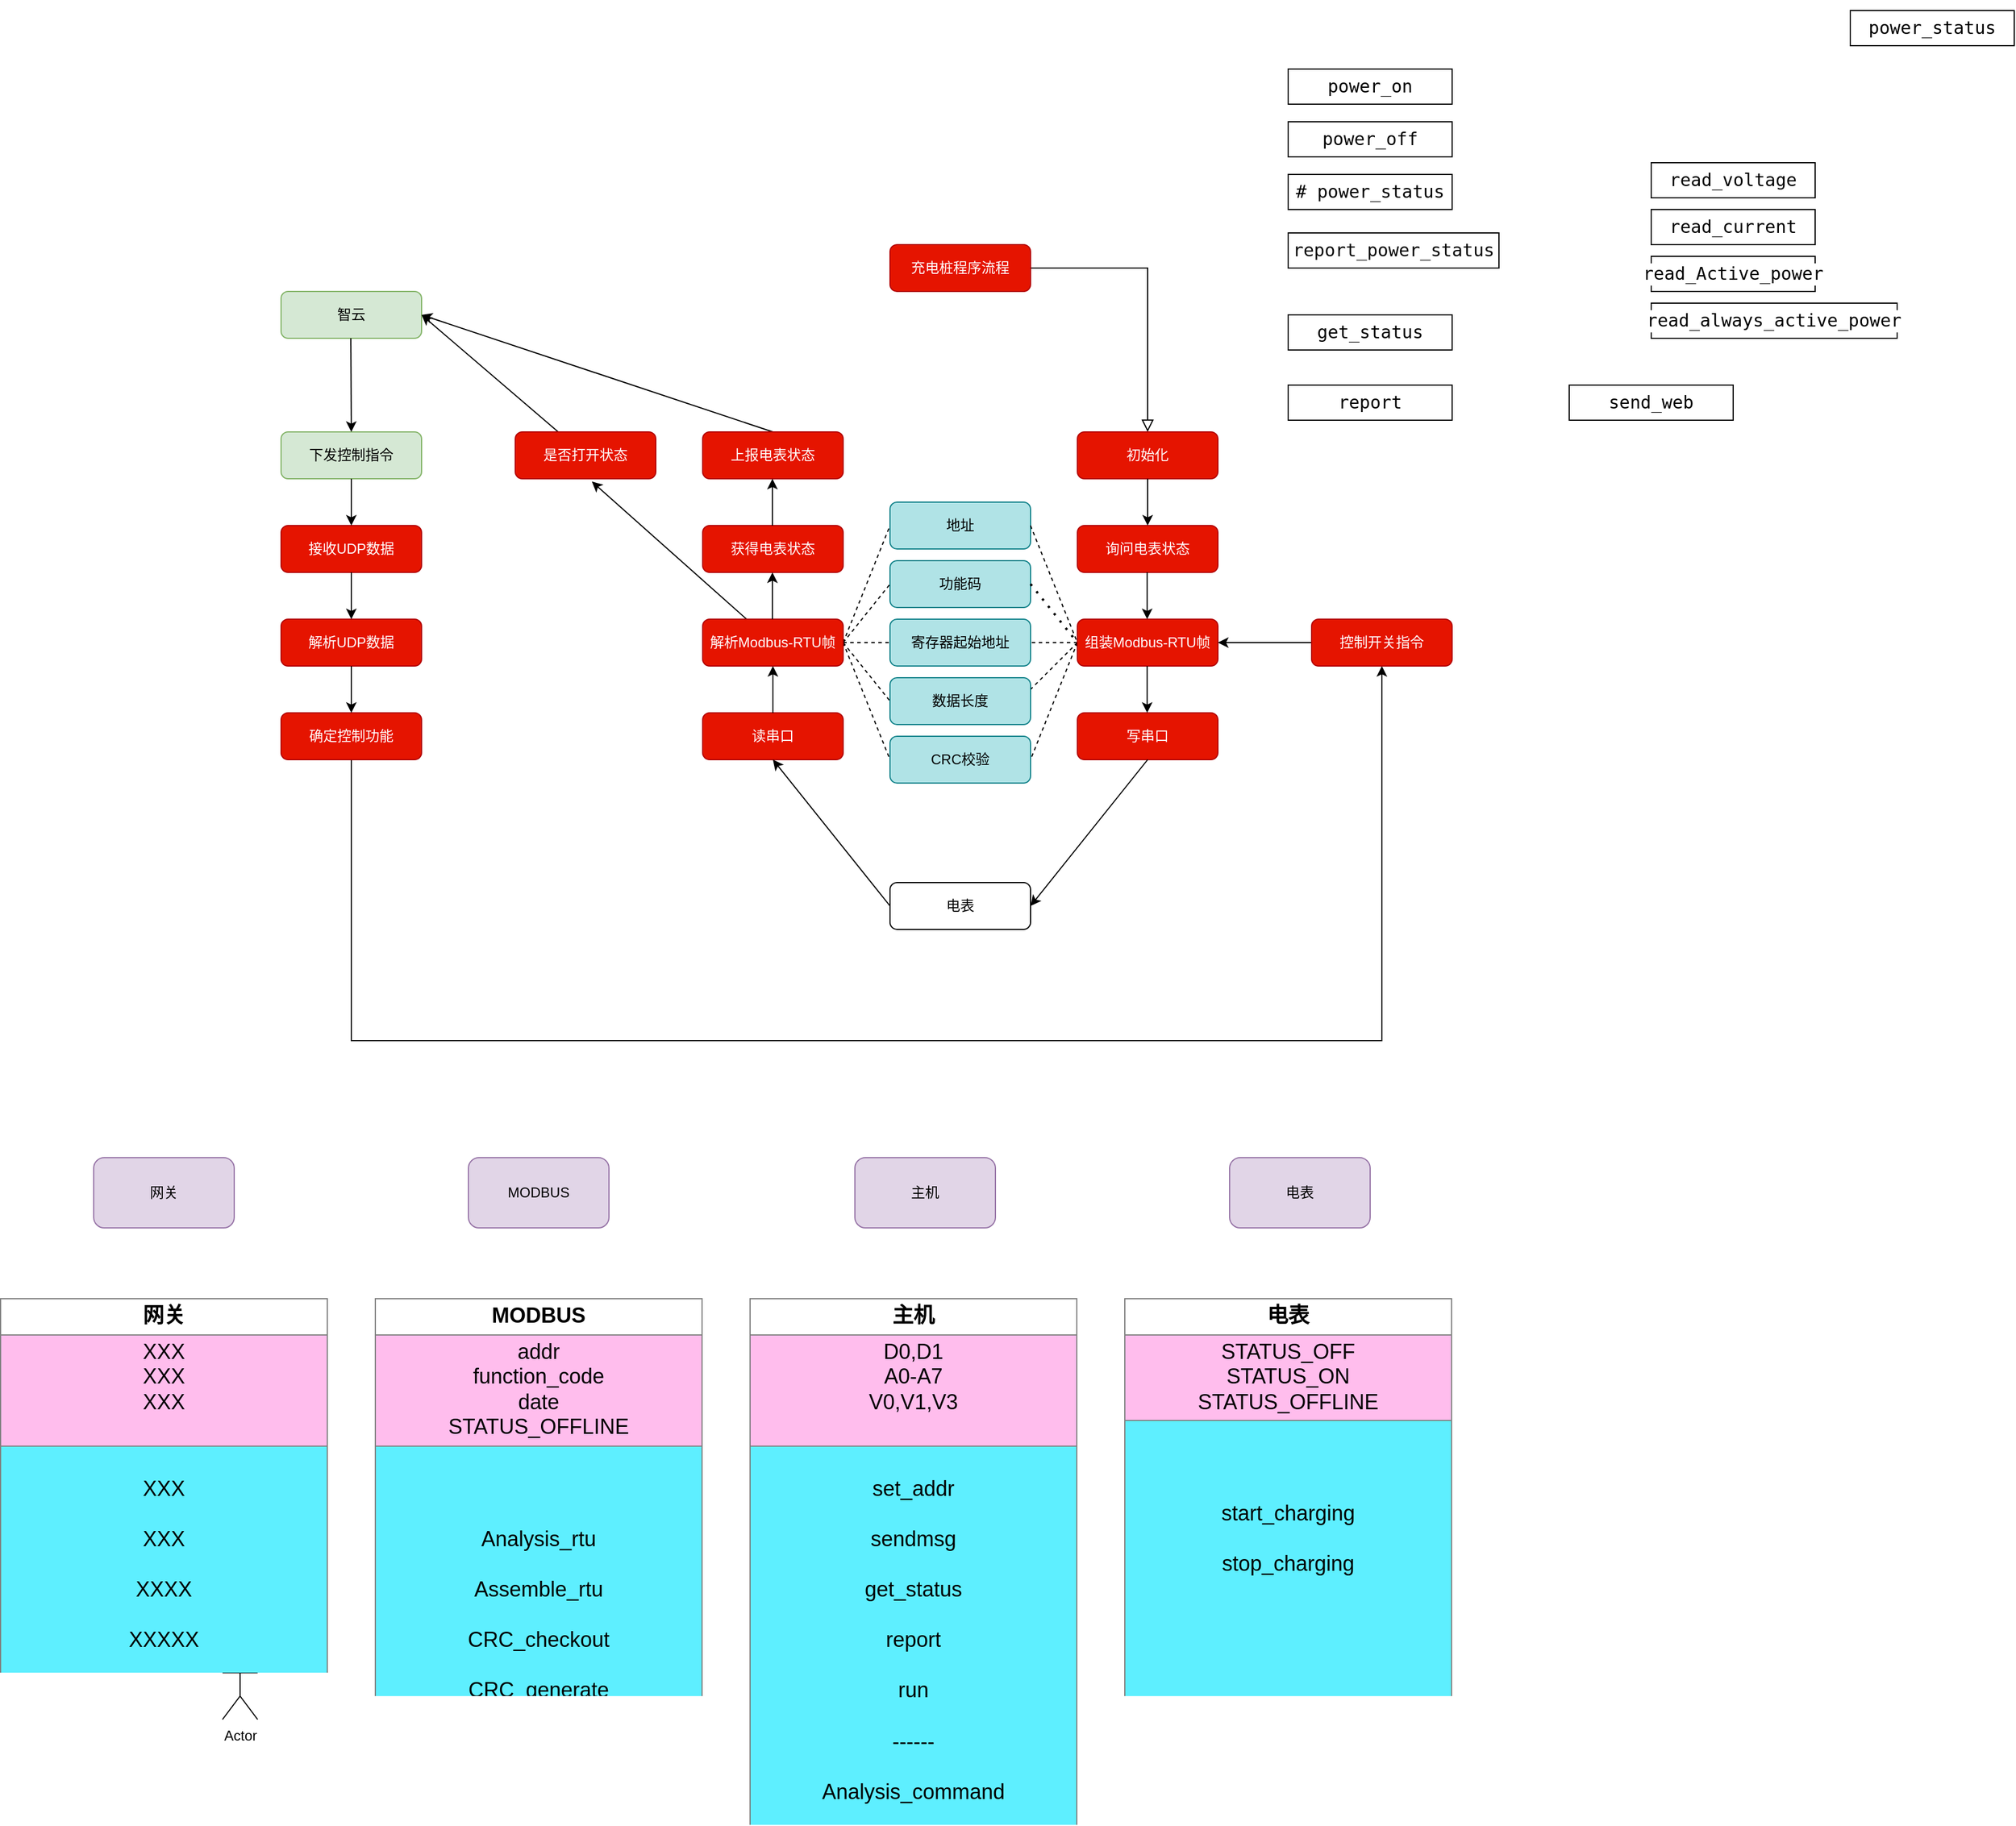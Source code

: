 <mxfile version="17.4.2" type="device"><diagram id="C5RBs43oDa-KdzZeNtuy" name="Page-1"><mxGraphModel dx="1741" dy="2034" grid="1" gridSize="10" guides="1" tooltips="1" connect="1" arrows="1" fold="1" page="1" pageScale="1" pageWidth="827" pageHeight="1169" math="0" shadow="0"><root><mxCell id="WIyWlLk6GJQsqaUBKTNV-0"/><mxCell id="WIyWlLk6GJQsqaUBKTNV-1" parent="WIyWlLk6GJQsqaUBKTNV-0"/><mxCell id="WIyWlLk6GJQsqaUBKTNV-2" value="" style="rounded=0;html=1;jettySize=auto;orthogonalLoop=1;fontSize=11;endArrow=block;endFill=0;endSize=8;strokeWidth=1;shadow=0;labelBackgroundColor=none;edgeStyle=orthogonalEdgeStyle;entryX=0.5;entryY=0;entryDx=0;entryDy=0;" parent="WIyWlLk6GJQsqaUBKTNV-1" source="WIyWlLk6GJQsqaUBKTNV-3" target="zyQpqf9dCjW_GAxs9oRy-0" edge="1"><mxGeometry relative="1" as="geometry"><mxPoint x="500" y="190" as="targetPoint"/></mxGeometry></mxCell><mxCell id="WIyWlLk6GJQsqaUBKTNV-3" value="充电桩程序流程" style="rounded=1;whiteSpace=wrap;html=1;fontSize=12;glass=0;strokeWidth=1;shadow=0;fillColor=#e51400;strokeColor=#B20000;fontColor=#ffffff;" parent="WIyWlLk6GJQsqaUBKTNV-1" vertex="1"><mxGeometry x="440" y="40" width="120" height="40" as="geometry"/></mxCell><mxCell id="zyQpqf9dCjW_GAxs9oRy-0" value="初始化" style="rounded=1;whiteSpace=wrap;html=1;fontSize=12;glass=0;strokeWidth=1;shadow=0;fillColor=#e51400;strokeColor=#B20000;fontColor=#ffffff;" parent="WIyWlLk6GJQsqaUBKTNV-1" vertex="1"><mxGeometry x="600" y="200" width="120" height="40" as="geometry"/></mxCell><mxCell id="zyQpqf9dCjW_GAxs9oRy-1" value="询问电表状态" style="rounded=1;whiteSpace=wrap;html=1;fontSize=12;glass=0;strokeWidth=1;shadow=0;fillColor=#e51400;strokeColor=#B20000;fontColor=#ffffff;" parent="WIyWlLk6GJQsqaUBKTNV-1" vertex="1"><mxGeometry x="600" y="280" width="120" height="40" as="geometry"/></mxCell><mxCell id="zyQpqf9dCjW_GAxs9oRy-42" style="edgeStyle=orthogonalEdgeStyle;rounded=0;orthogonalLoop=1;jettySize=auto;html=1;exitX=0;exitY=0.5;exitDx=0;exitDy=0;entryX=1;entryY=0.5;entryDx=0;entryDy=0;strokeColor=default;dashed=1;endArrow=none;endFill=0;" parent="WIyWlLk6GJQsqaUBKTNV-1" source="zyQpqf9dCjW_GAxs9oRy-2" target="zyQpqf9dCjW_GAxs9oRy-5" edge="1"><mxGeometry relative="1" as="geometry"/></mxCell><mxCell id="zyQpqf9dCjW_GAxs9oRy-45" style="rounded=0;orthogonalLoop=1;jettySize=auto;html=1;exitX=0;exitY=0.5;exitDx=0;exitDy=0;entryX=1;entryY=0.5;entryDx=0;entryDy=0;dashed=1;endArrow=none;endFill=0;strokeColor=default;" parent="WIyWlLk6GJQsqaUBKTNV-1" source="zyQpqf9dCjW_GAxs9oRy-2" target="zyQpqf9dCjW_GAxs9oRy-7" edge="1"><mxGeometry relative="1" as="geometry"/></mxCell><mxCell id="zyQpqf9dCjW_GAxs9oRy-46" style="edgeStyle=none;rounded=0;orthogonalLoop=1;jettySize=auto;html=1;exitX=0;exitY=0.5;exitDx=0;exitDy=0;entryX=1;entryY=0.25;entryDx=0;entryDy=0;dashed=1;endArrow=none;endFill=0;strokeColor=default;" parent="WIyWlLk6GJQsqaUBKTNV-1" source="zyQpqf9dCjW_GAxs9oRy-2" target="zyQpqf9dCjW_GAxs9oRy-6" edge="1"><mxGeometry relative="1" as="geometry"/></mxCell><mxCell id="zyQpqf9dCjW_GAxs9oRy-2" value="组装Modbus-RTU帧" style="rounded=1;whiteSpace=wrap;html=1;fontSize=12;glass=0;strokeWidth=1;shadow=0;fillColor=#e51400;strokeColor=#B20000;fontColor=#ffffff;" parent="WIyWlLk6GJQsqaUBKTNV-1" vertex="1"><mxGeometry x="600" y="360" width="120" height="40" as="geometry"/></mxCell><mxCell id="zyQpqf9dCjW_GAxs9oRy-3" value="地址" style="rounded=1;whiteSpace=wrap;html=1;fontSize=12;glass=0;strokeWidth=1;shadow=0;fillColor=#b0e3e6;strokeColor=#0e8088;" parent="WIyWlLk6GJQsqaUBKTNV-1" vertex="1"><mxGeometry x="440" y="260" width="120" height="40" as="geometry"/></mxCell><mxCell id="zyQpqf9dCjW_GAxs9oRy-4" value="功能码" style="rounded=1;whiteSpace=wrap;html=1;fontSize=12;glass=0;strokeWidth=1;shadow=0;fillColor=#b0e3e6;strokeColor=#0e8088;" parent="WIyWlLk6GJQsqaUBKTNV-1" vertex="1"><mxGeometry x="440" y="310" width="120" height="40" as="geometry"/></mxCell><mxCell id="zyQpqf9dCjW_GAxs9oRy-5" value="寄存器起始地址" style="rounded=1;whiteSpace=wrap;html=1;fontSize=12;glass=0;strokeWidth=1;shadow=0;fillColor=#b0e3e6;strokeColor=#0e8088;" parent="WIyWlLk6GJQsqaUBKTNV-1" vertex="1"><mxGeometry x="440" y="360" width="120" height="40" as="geometry"/></mxCell><mxCell id="zyQpqf9dCjW_GAxs9oRy-6" value="数据长度" style="rounded=1;whiteSpace=wrap;html=1;fontSize=12;glass=0;strokeWidth=1;shadow=0;fillColor=#b0e3e6;strokeColor=#0e8088;" parent="WIyWlLk6GJQsqaUBKTNV-1" vertex="1"><mxGeometry x="440" y="410" width="120" height="40" as="geometry"/></mxCell><mxCell id="zyQpqf9dCjW_GAxs9oRy-7" value="CRC校验" style="rounded=1;whiteSpace=wrap;html=1;fontSize=12;glass=0;strokeWidth=1;shadow=0;fillColor=#b0e3e6;strokeColor=#0e8088;" parent="WIyWlLk6GJQsqaUBKTNV-1" vertex="1"><mxGeometry x="440" y="460" width="120" height="40" as="geometry"/></mxCell><mxCell id="zyQpqf9dCjW_GAxs9oRy-8" value="写串口" style="rounded=1;whiteSpace=wrap;html=1;fontSize=12;glass=0;strokeWidth=1;shadow=0;fillColor=#e51400;strokeColor=#B20000;fontColor=#ffffff;" parent="WIyWlLk6GJQsqaUBKTNV-1" vertex="1"><mxGeometry x="600" y="440" width="120" height="40" as="geometry"/></mxCell><mxCell id="zyQpqf9dCjW_GAxs9oRy-9" value="获得电表状态" style="rounded=1;whiteSpace=wrap;html=1;fontSize=12;glass=0;strokeWidth=1;shadow=0;fillColor=#e51400;strokeColor=#B20000;fontColor=#ffffff;" parent="WIyWlLk6GJQsqaUBKTNV-1" vertex="1"><mxGeometry x="280" y="280" width="120" height="40" as="geometry"/></mxCell><mxCell id="zyQpqf9dCjW_GAxs9oRy-47" style="edgeStyle=none;rounded=0;orthogonalLoop=1;jettySize=auto;html=1;exitX=1;exitY=0.5;exitDx=0;exitDy=0;entryX=0;entryY=0.5;entryDx=0;entryDy=0;dashed=1;endArrow=none;endFill=0;strokeColor=default;" parent="WIyWlLk6GJQsqaUBKTNV-1" source="zyQpqf9dCjW_GAxs9oRy-11" target="zyQpqf9dCjW_GAxs9oRy-5" edge="1"><mxGeometry relative="1" as="geometry"/></mxCell><mxCell id="zyQpqf9dCjW_GAxs9oRy-48" style="edgeStyle=none;rounded=0;orthogonalLoop=1;jettySize=auto;html=1;exitX=1;exitY=0.5;exitDx=0;exitDy=0;entryX=0;entryY=0.5;entryDx=0;entryDy=0;dashed=1;endArrow=none;endFill=0;strokeColor=default;" parent="WIyWlLk6GJQsqaUBKTNV-1" source="zyQpqf9dCjW_GAxs9oRy-11" target="zyQpqf9dCjW_GAxs9oRy-3" edge="1"><mxGeometry relative="1" as="geometry"/></mxCell><mxCell id="zyQpqf9dCjW_GAxs9oRy-49" style="edgeStyle=none;rounded=0;orthogonalLoop=1;jettySize=auto;html=1;exitX=1;exitY=0.5;exitDx=0;exitDy=0;entryX=0;entryY=0.5;entryDx=0;entryDy=0;dashed=1;endArrow=none;endFill=0;strokeColor=default;" parent="WIyWlLk6GJQsqaUBKTNV-1" source="zyQpqf9dCjW_GAxs9oRy-11" target="zyQpqf9dCjW_GAxs9oRy-4" edge="1"><mxGeometry relative="1" as="geometry"/></mxCell><mxCell id="zyQpqf9dCjW_GAxs9oRy-50" style="edgeStyle=none;rounded=0;orthogonalLoop=1;jettySize=auto;html=1;exitX=1;exitY=0.5;exitDx=0;exitDy=0;entryX=0;entryY=0.5;entryDx=0;entryDy=0;dashed=1;endArrow=none;endFill=0;strokeColor=default;" parent="WIyWlLk6GJQsqaUBKTNV-1" source="zyQpqf9dCjW_GAxs9oRy-11" target="zyQpqf9dCjW_GAxs9oRy-6" edge="1"><mxGeometry relative="1" as="geometry"/></mxCell><mxCell id="zyQpqf9dCjW_GAxs9oRy-51" style="edgeStyle=none;rounded=0;orthogonalLoop=1;jettySize=auto;html=1;exitX=1;exitY=0.5;exitDx=0;exitDy=0;entryX=0;entryY=0.5;entryDx=0;entryDy=0;dashed=1;endArrow=none;endFill=0;strokeColor=default;" parent="WIyWlLk6GJQsqaUBKTNV-1" source="zyQpqf9dCjW_GAxs9oRy-11" target="zyQpqf9dCjW_GAxs9oRy-7" edge="1"><mxGeometry relative="1" as="geometry"/></mxCell><mxCell id="zyQpqf9dCjW_GAxs9oRy-56" style="edgeStyle=none;rounded=0;orthogonalLoop=1;jettySize=auto;html=1;entryX=0.545;entryY=1.06;entryDx=0;entryDy=0;entryPerimeter=0;endArrow=classic;endFill=1;strokeColor=default;" parent="WIyWlLk6GJQsqaUBKTNV-1" source="zyQpqf9dCjW_GAxs9oRy-11" target="zyQpqf9dCjW_GAxs9oRy-54" edge="1"><mxGeometry relative="1" as="geometry"/></mxCell><mxCell id="zyQpqf9dCjW_GAxs9oRy-11" value="解析Modbus-RTU帧" style="rounded=1;whiteSpace=wrap;html=1;fontSize=12;glass=0;strokeWidth=1;shadow=0;fillColor=#e51400;strokeColor=#B20000;fontColor=#ffffff;" parent="WIyWlLk6GJQsqaUBKTNV-1" vertex="1"><mxGeometry x="280" y="360" width="120" height="40" as="geometry"/></mxCell><mxCell id="zyQpqf9dCjW_GAxs9oRy-13" value="读串口" style="rounded=1;whiteSpace=wrap;html=1;fontSize=12;glass=0;strokeWidth=1;shadow=0;fillColor=#e51400;strokeColor=#B20000;fontColor=#ffffff;" parent="WIyWlLk6GJQsqaUBKTNV-1" vertex="1"><mxGeometry x="280" y="440" width="120" height="40" as="geometry"/></mxCell><mxCell id="zyQpqf9dCjW_GAxs9oRy-52" style="edgeStyle=none;rounded=0;orthogonalLoop=1;jettySize=auto;html=1;exitX=0.5;exitY=0;exitDx=0;exitDy=0;entryX=1;entryY=0.5;entryDx=0;entryDy=0;endArrow=classic;endFill=1;strokeColor=default;" parent="WIyWlLk6GJQsqaUBKTNV-1" source="zyQpqf9dCjW_GAxs9oRy-14" target="zyQpqf9dCjW_GAxs9oRy-15" edge="1"><mxGeometry relative="1" as="geometry"/></mxCell><mxCell id="zyQpqf9dCjW_GAxs9oRy-14" value="上报电表状态" style="rounded=1;whiteSpace=wrap;html=1;fontSize=12;glass=0;strokeWidth=1;shadow=0;fillColor=#e51400;strokeColor=#B20000;fontColor=#ffffff;" parent="WIyWlLk6GJQsqaUBKTNV-1" vertex="1"><mxGeometry x="280" y="200" width="120" height="40" as="geometry"/></mxCell><mxCell id="zyQpqf9dCjW_GAxs9oRy-15" value="智云" style="rounded=1;whiteSpace=wrap;html=1;fontSize=12;glass=0;strokeWidth=1;shadow=0;fillColor=#d5e8d4;strokeColor=#82b366;" parent="WIyWlLk6GJQsqaUBKTNV-1" vertex="1"><mxGeometry x="-80" y="80" width="120" height="40" as="geometry"/></mxCell><mxCell id="zyQpqf9dCjW_GAxs9oRy-16" value="下发控制指令" style="rounded=1;whiteSpace=wrap;html=1;fontSize=12;glass=0;strokeWidth=1;shadow=0;fillColor=#d5e8d4;strokeColor=#82b366;" parent="WIyWlLk6GJQsqaUBKTNV-1" vertex="1"><mxGeometry x="-80" y="200" width="120" height="40" as="geometry"/></mxCell><mxCell id="zyQpqf9dCjW_GAxs9oRy-18" value="接收UDP数据" style="rounded=1;whiteSpace=wrap;html=1;fontSize=12;glass=0;strokeWidth=1;shadow=0;fillColor=#e51400;strokeColor=#B20000;fontColor=#ffffff;" parent="WIyWlLk6GJQsqaUBKTNV-1" vertex="1"><mxGeometry x="-80" y="280" width="120" height="40" as="geometry"/></mxCell><mxCell id="zyQpqf9dCjW_GAxs9oRy-19" value="解析UDP数据" style="rounded=1;whiteSpace=wrap;html=1;fontSize=12;glass=0;strokeWidth=1;shadow=0;fillColor=#e51400;strokeColor=#B20000;fontColor=#ffffff;" parent="WIyWlLk6GJQsqaUBKTNV-1" vertex="1"><mxGeometry x="-80" y="360" width="120" height="40" as="geometry"/></mxCell><mxCell id="zyQpqf9dCjW_GAxs9oRy-59" style="edgeStyle=none;rounded=0;orthogonalLoop=1;jettySize=auto;html=1;exitX=0.5;exitY=1;exitDx=0;exitDy=0;endArrow=classic;endFill=1;strokeColor=default;entryX=0.5;entryY=1;entryDx=0;entryDy=0;" parent="WIyWlLk6GJQsqaUBKTNV-1" source="zyQpqf9dCjW_GAxs9oRy-20" target="zyQpqf9dCjW_GAxs9oRy-57" edge="1"><mxGeometry relative="1" as="geometry"><mxPoint x="-20" y="680" as="targetPoint"/><Array as="points"><mxPoint x="-20" y="720"/><mxPoint x="860" y="720"/></Array></mxGeometry></mxCell><mxCell id="zyQpqf9dCjW_GAxs9oRy-20" value="确定控制功能" style="rounded=1;whiteSpace=wrap;html=1;fontSize=12;glass=0;strokeWidth=1;shadow=0;fillColor=#e51400;strokeColor=#B20000;fontColor=#ffffff;" parent="WIyWlLk6GJQsqaUBKTNV-1" vertex="1"><mxGeometry x="-80" y="440" width="120" height="40" as="geometry"/></mxCell><mxCell id="zyQpqf9dCjW_GAxs9oRy-22" value="" style="endArrow=classic;html=1;rounded=0;exitX=0.5;exitY=1;exitDx=0;exitDy=0;" parent="WIyWlLk6GJQsqaUBKTNV-1" edge="1"><mxGeometry width="50" height="50" relative="1" as="geometry"><mxPoint x="659.58" y="320.0" as="sourcePoint"/><mxPoint x="659.58" y="360.0" as="targetPoint"/></mxGeometry></mxCell><mxCell id="zyQpqf9dCjW_GAxs9oRy-23" value="" style="endArrow=classic;html=1;rounded=0;exitX=0.5;exitY=1;exitDx=0;exitDy=0;" parent="WIyWlLk6GJQsqaUBKTNV-1" edge="1"><mxGeometry width="50" height="50" relative="1" as="geometry"><mxPoint x="659.58" y="400.0" as="sourcePoint"/><mxPoint x="659.58" y="440.0" as="targetPoint"/></mxGeometry></mxCell><mxCell id="zyQpqf9dCjW_GAxs9oRy-24" value="" style="endArrow=classic;html=1;rounded=0;exitX=0;exitY=0.5;exitDx=0;exitDy=0;entryX=0.5;entryY=1;entryDx=0;entryDy=0;startArrow=none;" parent="WIyWlLk6GJQsqaUBKTNV-1" source="zyQpqf9dCjW_GAxs9oRy-34" target="zyQpqf9dCjW_GAxs9oRy-13" edge="1"><mxGeometry width="50" height="50" relative="1" as="geometry"><mxPoint x="659.58" y="480.0" as="sourcePoint"/><mxPoint x="659.58" y="520.0" as="targetPoint"/><Array as="points"/></mxGeometry></mxCell><mxCell id="zyQpqf9dCjW_GAxs9oRy-25" value="" style="endArrow=classic;html=1;rounded=0;exitX=0.5;exitY=0;exitDx=0;exitDy=0;entryX=0.5;entryY=1;entryDx=0;entryDy=0;" parent="WIyWlLk6GJQsqaUBKTNV-1" source="zyQpqf9dCjW_GAxs9oRy-13" target="zyQpqf9dCjW_GAxs9oRy-11" edge="1"><mxGeometry width="50" height="50" relative="1" as="geometry"><mxPoint x="669.58" y="410" as="sourcePoint"/><mxPoint x="669.58" y="450" as="targetPoint"/></mxGeometry></mxCell><mxCell id="zyQpqf9dCjW_GAxs9oRy-26" value="" style="endArrow=classic;html=1;rounded=0;exitX=0.5;exitY=0;exitDx=0;exitDy=0;entryX=0.5;entryY=1;entryDx=0;entryDy=0;" parent="WIyWlLk6GJQsqaUBKTNV-1" edge="1"><mxGeometry width="50" height="50" relative="1" as="geometry"><mxPoint x="339.58" y="360" as="sourcePoint"/><mxPoint x="339.58" y="320" as="targetPoint"/></mxGeometry></mxCell><mxCell id="zyQpqf9dCjW_GAxs9oRy-27" value="" style="endArrow=classic;html=1;rounded=0;exitX=0.5;exitY=0;exitDx=0;exitDy=0;entryX=0.5;entryY=1;entryDx=0;entryDy=0;" parent="WIyWlLk6GJQsqaUBKTNV-1" edge="1"><mxGeometry width="50" height="50" relative="1" as="geometry"><mxPoint x="339.58" y="280" as="sourcePoint"/><mxPoint x="339.58" y="240" as="targetPoint"/></mxGeometry></mxCell><mxCell id="zyQpqf9dCjW_GAxs9oRy-29" value="" style="endArrow=classic;html=1;rounded=0;exitX=0.5;exitY=1;exitDx=0;exitDy=0;entryX=0.5;entryY=0;entryDx=0;entryDy=0;" parent="WIyWlLk6GJQsqaUBKTNV-1" target="zyQpqf9dCjW_GAxs9oRy-16" edge="1"><mxGeometry width="50" height="50" relative="1" as="geometry"><mxPoint x="-20.42" y="120.0" as="sourcePoint"/><mxPoint x="-20.42" y="160.0" as="targetPoint"/></mxGeometry></mxCell><mxCell id="zyQpqf9dCjW_GAxs9oRy-30" value="" style="endArrow=classic;html=1;rounded=0;exitX=0.5;exitY=1;exitDx=0;exitDy=0;entryX=0.5;entryY=0;entryDx=0;entryDy=0;" parent="WIyWlLk6GJQsqaUBKTNV-1" source="zyQpqf9dCjW_GAxs9oRy-16" target="zyQpqf9dCjW_GAxs9oRy-18" edge="1"><mxGeometry width="50" height="50" relative="1" as="geometry"><mxPoint x="560" y="300.0" as="sourcePoint"/><mxPoint x="560" y="340.0" as="targetPoint"/></mxGeometry></mxCell><mxCell id="zyQpqf9dCjW_GAxs9oRy-31" value="" style="endArrow=classic;html=1;rounded=0;exitX=0.5;exitY=1;exitDx=0;exitDy=0;entryX=0.5;entryY=0;entryDx=0;entryDy=0;" parent="WIyWlLk6GJQsqaUBKTNV-1" source="zyQpqf9dCjW_GAxs9oRy-18" target="zyQpqf9dCjW_GAxs9oRy-19" edge="1"><mxGeometry width="50" height="50" relative="1" as="geometry"><mxPoint x="549.58" y="370" as="sourcePoint"/><mxPoint x="549.58" y="410" as="targetPoint"/></mxGeometry></mxCell><mxCell id="zyQpqf9dCjW_GAxs9oRy-32" value="" style="endArrow=classic;html=1;rounded=0;exitX=0.5;exitY=1;exitDx=0;exitDy=0;" parent="WIyWlLk6GJQsqaUBKTNV-1" source="zyQpqf9dCjW_GAxs9oRy-19" target="zyQpqf9dCjW_GAxs9oRy-20" edge="1"><mxGeometry width="50" height="50" relative="1" as="geometry"><mxPoint x="-10" y="330.0" as="sourcePoint"/><mxPoint x="-10" y="370" as="targetPoint"/></mxGeometry></mxCell><mxCell id="zyQpqf9dCjW_GAxs9oRy-33" value="" style="endArrow=classic;html=1;rounded=0;exitX=0.5;exitY=1;exitDx=0;exitDy=0;entryX=0.5;entryY=0;entryDx=0;entryDy=0;" parent="WIyWlLk6GJQsqaUBKTNV-1" source="zyQpqf9dCjW_GAxs9oRy-0" target="zyQpqf9dCjW_GAxs9oRy-1" edge="1"><mxGeometry width="50" height="50" relative="1" as="geometry"><mxPoint x="669.58" y="330" as="sourcePoint"/><mxPoint x="669.58" y="370" as="targetPoint"/></mxGeometry></mxCell><mxCell id="zyQpqf9dCjW_GAxs9oRy-34" value="电表" style="rounded=1;whiteSpace=wrap;html=1;fontSize=12;glass=0;strokeWidth=1;shadow=0;" parent="WIyWlLk6GJQsqaUBKTNV-1" vertex="1"><mxGeometry x="440" y="585" width="120" height="40" as="geometry"/></mxCell><mxCell id="zyQpqf9dCjW_GAxs9oRy-36" value="" style="endArrow=classic;html=1;rounded=0;exitX=0.5;exitY=1;exitDx=0;exitDy=0;entryX=1;entryY=0.5;entryDx=0;entryDy=0;" parent="WIyWlLk6GJQsqaUBKTNV-1" source="zyQpqf9dCjW_GAxs9oRy-8" target="zyQpqf9dCjW_GAxs9oRy-34" edge="1"><mxGeometry width="50" height="50" relative="1" as="geometry"><mxPoint x="420" y="390" as="sourcePoint"/><mxPoint x="470" y="340" as="targetPoint"/></mxGeometry></mxCell><mxCell id="zyQpqf9dCjW_GAxs9oRy-39" value="" style="endArrow=none;dashed=1;html=1;rounded=0;entryX=0;entryY=0.5;entryDx=0;entryDy=0;exitX=1;exitY=0.5;exitDx=0;exitDy=0;" parent="WIyWlLk6GJQsqaUBKTNV-1" source="zyQpqf9dCjW_GAxs9oRy-3" target="zyQpqf9dCjW_GAxs9oRy-2" edge="1"><mxGeometry width="50" height="50" relative="1" as="geometry"><mxPoint x="490" y="440" as="sourcePoint"/><mxPoint x="540" y="390" as="targetPoint"/></mxGeometry></mxCell><mxCell id="zyQpqf9dCjW_GAxs9oRy-40" value="" style="endArrow=none;dashed=1;html=1;dashPattern=1 3;strokeWidth=2;rounded=0;entryX=0;entryY=0.5;entryDx=0;entryDy=0;exitX=1;exitY=0.5;exitDx=0;exitDy=0;" parent="WIyWlLk6GJQsqaUBKTNV-1" source="zyQpqf9dCjW_GAxs9oRy-4" target="zyQpqf9dCjW_GAxs9oRy-2" edge="1"><mxGeometry width="50" height="50" relative="1" as="geometry"><mxPoint x="490" y="440" as="sourcePoint"/><mxPoint x="540" y="390" as="targetPoint"/></mxGeometry></mxCell><mxCell id="zyQpqf9dCjW_GAxs9oRy-55" style="edgeStyle=none;rounded=0;orthogonalLoop=1;jettySize=auto;html=1;entryX=1;entryY=0.5;entryDx=0;entryDy=0;endArrow=classic;endFill=1;strokeColor=default;" parent="WIyWlLk6GJQsqaUBKTNV-1" source="zyQpqf9dCjW_GAxs9oRy-54" target="zyQpqf9dCjW_GAxs9oRy-15" edge="1"><mxGeometry relative="1" as="geometry"/></mxCell><mxCell id="zyQpqf9dCjW_GAxs9oRy-54" value="是否打开状态" style="rounded=1;whiteSpace=wrap;html=1;fontSize=12;glass=0;strokeWidth=1;shadow=0;fillColor=#e51400;strokeColor=#B20000;fontColor=#ffffff;" parent="WIyWlLk6GJQsqaUBKTNV-1" vertex="1"><mxGeometry x="120" y="200" width="120" height="40" as="geometry"/></mxCell><mxCell id="zyQpqf9dCjW_GAxs9oRy-58" style="edgeStyle=none;rounded=0;orthogonalLoop=1;jettySize=auto;html=1;exitX=0;exitY=0.5;exitDx=0;exitDy=0;endArrow=classic;endFill=1;strokeColor=default;" parent="WIyWlLk6GJQsqaUBKTNV-1" source="zyQpqf9dCjW_GAxs9oRy-57" target="zyQpqf9dCjW_GAxs9oRy-2" edge="1"><mxGeometry relative="1" as="geometry"/></mxCell><mxCell id="zyQpqf9dCjW_GAxs9oRy-57" value="控制开关指令" style="rounded=1;whiteSpace=wrap;html=1;fontSize=12;glass=0;strokeWidth=1;shadow=0;fillColor=#e51400;strokeColor=#B20000;fontColor=#ffffff;" parent="WIyWlLk6GJQsqaUBKTNV-1" vertex="1"><mxGeometry x="800" y="360" width="120" height="40" as="geometry"/></mxCell><mxCell id="zyQpqf9dCjW_GAxs9oRy-60" value="电表" style="rounded=1;whiteSpace=wrap;html=1;fillColor=#e1d5e7;strokeColor=#9673a6;" parent="WIyWlLk6GJQsqaUBKTNV-1" vertex="1"><mxGeometry x="730" y="820" width="120" height="60" as="geometry"/></mxCell><mxCell id="zyQpqf9dCjW_GAxs9oRy-61" value="Actor" style="shape=umlActor;verticalLabelPosition=bottom;verticalAlign=top;html=1;outlineConnect=0;" parent="WIyWlLk6GJQsqaUBKTNV-1" vertex="1"><mxGeometry x="-130" y="1240" width="30" height="60" as="geometry"/></mxCell><mxCell id="zyQpqf9dCjW_GAxs9oRy-62" value="主机" style="rounded=1;whiteSpace=wrap;html=1;fillColor=#e1d5e7;strokeColor=#9673a6;" parent="WIyWlLk6GJQsqaUBKTNV-1" vertex="1"><mxGeometry x="410" y="820" width="120" height="60" as="geometry"/></mxCell><mxCell id="zyQpqf9dCjW_GAxs9oRy-63" value="网关" style="rounded=1;whiteSpace=wrap;html=1;fillColor=#e1d5e7;strokeColor=#9673a6;" parent="WIyWlLk6GJQsqaUBKTNV-1" vertex="1"><mxGeometry x="-240" y="820" width="120" height="60" as="geometry"/></mxCell><mxCell id="zyQpqf9dCjW_GAxs9oRy-80" value="&lt;table border=&quot;1&quot; width=&quot;100%&quot; cellpadding=&quot;4&quot; style=&quot;width: 100% ; height: 100% ; border-collapse: collapse ; font-size: 18px&quot;&gt;&lt;tbody&gt;&lt;tr&gt;&lt;th align=&quot;center&quot;&gt;&lt;font style=&quot;font-size: 18px&quot;&gt;电表&lt;/font&gt;&lt;/th&gt;&lt;/tr&gt;&lt;tr&gt;&lt;td align=&quot;center&quot; style=&quot;background-color: rgb(255 , 189 , 237)&quot;&gt;&lt;font style=&quot;font-size: 18px&quot;&gt;STATUS_OFF&lt;br&gt;STATUS_ON&lt;br&gt;&lt;/font&gt;STATUS_OFFLINE&lt;/td&gt;&lt;/tr&gt;&lt;tr&gt;&lt;td align=&quot;center&quot; style=&quot;background-color: rgb(94 , 239 , 255)&quot;&gt;&lt;font style=&quot;font-size: 18px&quot;&gt;&lt;br&gt;&lt;br&gt;&lt;br&gt;start_charging&lt;br&gt;&lt;br&gt;&lt;/font&gt;stop_charging&lt;br&gt;&lt;br&gt;&lt;br&gt;&lt;br&gt;&lt;br&gt;&lt;br&gt;&lt;br&gt;&lt;/td&gt;&lt;/tr&gt;&lt;/tbody&gt;&lt;/table&gt;" style="text;html=1;strokeColor=none;fillColor=none;overflow=fill;glass=0;" parent="WIyWlLk6GJQsqaUBKTNV-1" vertex="1"><mxGeometry x="640" y="940" width="280" height="340" as="geometry"/></mxCell><mxCell id="zyQpqf9dCjW_GAxs9oRy-82" value="&lt;table border=&quot;1&quot; width=&quot;100%&quot; cellpadding=&quot;4&quot; style=&quot;width: 100% ; height: 100% ; border-collapse: collapse ; font-size: 18px&quot;&gt;&lt;tbody&gt;&lt;tr&gt;&lt;th align=&quot;center&quot;&gt;主机&lt;br&gt;&lt;/th&gt;&lt;/tr&gt;&lt;tr&gt;&lt;td align=&quot;center&quot; style=&quot;background-color: rgb(255 , 189 , 237)&quot;&gt;&lt;font style=&quot;font-size: 18px&quot;&gt;D0,D1&lt;br&gt;A0-A7&lt;br&gt;V0,V1,V3&lt;br&gt;&lt;/font&gt;&lt;br&gt;&lt;/td&gt;&lt;/tr&gt;&lt;tr&gt;&lt;td align=&quot;center&quot; style=&quot;background-color: rgb(94 , 239 , 255)&quot;&gt;&lt;font style=&quot;font-size: 18px&quot;&gt;&lt;br&gt;set_addr&lt;br&gt;&lt;br&gt;sendmsg&lt;br&gt;&lt;br&gt;get_status&lt;/font&gt;&lt;br&gt;&lt;br&gt;report&lt;br&gt;&lt;br&gt;run&lt;br&gt;&lt;br&gt;------&lt;br&gt;&lt;br&gt;Analysis_command&lt;br&gt;&lt;br&gt;recv_command&lt;br&gt;&lt;br&gt;auto_control&lt;br&gt;&lt;br&gt;report_power_status&lt;br&gt;&lt;/td&gt;&lt;/tr&gt;&lt;/tbody&gt;&lt;/table&gt;" style="text;html=1;strokeColor=none;fillColor=none;overflow=fill;glass=0;" parent="WIyWlLk6GJQsqaUBKTNV-1" vertex="1"><mxGeometry x="320" y="940" width="280" height="450" as="geometry"/></mxCell><mxCell id="zyQpqf9dCjW_GAxs9oRy-84" value="&lt;table border=&quot;1&quot; width=&quot;100%&quot; cellpadding=&quot;4&quot; style=&quot;width: 100% ; height: 100% ; border-collapse: collapse ; font-size: 18px&quot;&gt;&lt;tbody&gt;&lt;tr&gt;&lt;th align=&quot;center&quot;&gt;网关&lt;/th&gt;&lt;/tr&gt;&lt;tr&gt;&lt;td align=&quot;center&quot; style=&quot;background-color: rgb(255 , 189 , 237)&quot;&gt;&lt;font style=&quot;font-size: 18px&quot;&gt;XXX&lt;br&gt;XXX&lt;br&gt;XXX&lt;br&gt;&lt;/font&gt;&lt;br&gt;&lt;/td&gt;&lt;/tr&gt;&lt;tr&gt;&lt;td align=&quot;center&quot; style=&quot;background-color: rgb(94 , 239 , 255)&quot;&gt;&lt;font style=&quot;font-size: 18px&quot;&gt;&lt;br&gt;XXX&lt;br&gt;&lt;br&gt;&lt;/font&gt;XXX&lt;br&gt;&lt;br&gt;XXXX&lt;br&gt;&lt;br&gt;XXXXX&lt;br&gt;&lt;br&gt;&lt;br&gt;&lt;br&gt;&lt;/td&gt;&lt;/tr&gt;&lt;/tbody&gt;&lt;/table&gt;" style="text;html=1;strokeColor=none;fillColor=none;overflow=fill;glass=0;" parent="WIyWlLk6GJQsqaUBKTNV-1" vertex="1"><mxGeometry x="-320" y="940" width="280" height="320" as="geometry"/></mxCell><mxCell id="zyQpqf9dCjW_GAxs9oRy-85" value="&lt;table border=&quot;1&quot; width=&quot;100%&quot; cellpadding=&quot;4&quot; style=&quot;width: 100% ; height: 100% ; border-collapse: collapse ; font-size: 18px&quot;&gt;&lt;tbody&gt;&lt;tr&gt;&lt;th align=&quot;center&quot;&gt;MODBUS&lt;/th&gt;&lt;/tr&gt;&lt;tr&gt;&lt;td align=&quot;center&quot; style=&quot;background-color: rgb(255 , 189 , 237)&quot;&gt;&lt;font style=&quot;font-size: 18px&quot;&gt;addr&lt;br&gt;function_code&lt;br&gt;date&lt;br&gt;&lt;/font&gt;STATUS_OFFLINE&lt;/td&gt;&lt;/tr&gt;&lt;tr&gt;&lt;td align=&quot;center&quot; style=&quot;background-color: rgb(94 , 239 , 255)&quot;&gt;&lt;font style=&quot;font-size: 18px&quot;&gt;&lt;br&gt;&lt;br&gt;&lt;br&gt;Analysis_rtu&lt;br&gt;&lt;br&gt;Assemble_rtu&lt;br&gt;&lt;br&gt;CRC_checkout&lt;br&gt;&lt;br&gt;CRC_generate&lt;br&gt;&lt;br&gt;&lt;/font&gt;&lt;br&gt;&lt;br&gt;&lt;/td&gt;&lt;/tr&gt;&lt;/tbody&gt;&lt;/table&gt;" style="text;html=1;strokeColor=none;fillColor=none;overflow=fill;glass=0;" parent="WIyWlLk6GJQsqaUBKTNV-1" vertex="1"><mxGeometry y="940" width="280" height="340" as="geometry"/></mxCell><mxCell id="zyQpqf9dCjW_GAxs9oRy-86" value="MODBUS" style="rounded=1;whiteSpace=wrap;html=1;fillColor=#e1d5e7;strokeColor=#9673a6;" parent="WIyWlLk6GJQsqaUBKTNV-1" vertex="1"><mxGeometry x="80" y="820" width="120" height="60" as="geometry"/></mxCell><mxCell id="yB8-QnFNjS8dxtxxbLeY-1" value="&lt;pre style=&quot;background-color: #ffffff ; color: #080808 ; font-family: &amp;#34;jetbrains mono&amp;#34; , monospace ; font-size: 11.3pt&quot;&gt;&lt;span style=&quot;color: #000000&quot;&gt;read_voltage&lt;/span&gt;&lt;/pre&gt;" style="rounded=0;whiteSpace=wrap;html=1;" parent="WIyWlLk6GJQsqaUBKTNV-1" vertex="1"><mxGeometry x="1090" y="-30" width="140" height="30" as="geometry"/></mxCell><mxCell id="yB8-QnFNjS8dxtxxbLeY-2" value="&lt;pre style=&quot;background-color: #ffffff ; color: #080808 ; font-family: &amp;#34;jetbrains mono&amp;#34; , monospace ; font-size: 11.3pt&quot;&gt;&lt;pre style=&quot;font-family: &amp;#34;jetbrains mono&amp;#34; , monospace ; font-size: 11.3pt&quot;&gt;&lt;span style=&quot;color: #000000&quot;&gt;read_current&lt;/span&gt;&lt;/pre&gt;&lt;/pre&gt;" style="rounded=0;whiteSpace=wrap;html=1;" parent="WIyWlLk6GJQsqaUBKTNV-1" vertex="1"><mxGeometry x="1090" y="10" width="140" height="30" as="geometry"/></mxCell><mxCell id="yB8-QnFNjS8dxtxxbLeY-3" value="&lt;pre style=&quot;background-color: #ffffff ; color: #080808 ; font-family: &amp;#34;jetbrains mono&amp;#34; , monospace ; font-size: 11.3pt&quot;&gt;&lt;pre style=&quot;font-family: &amp;#34;jetbrains mono&amp;#34; , monospace ; font-size: 11.3pt&quot;&gt;&lt;pre style=&quot;font-family: &amp;#34;jetbrains mono&amp;#34; , monospace ; font-size: 11.3pt&quot;&gt;&lt;span style=&quot;color: #000000&quot;&gt;read_Active_power&lt;/span&gt;&lt;/pre&gt;&lt;/pre&gt;&lt;/pre&gt;" style="rounded=0;whiteSpace=wrap;html=1;" parent="WIyWlLk6GJQsqaUBKTNV-1" vertex="1"><mxGeometry x="1090" y="50" width="140" height="30" as="geometry"/></mxCell><mxCell id="yB8-QnFNjS8dxtxxbLeY-4" value="&lt;pre style=&quot;background-color: #ffffff ; color: #080808 ; font-family: &amp;#34;jetbrains mono&amp;#34; , monospace ; font-size: 11.3pt&quot;&gt;&lt;pre style=&quot;font-family: &amp;#34;jetbrains mono&amp;#34; , monospace ; font-size: 11.3pt&quot;&gt;&lt;pre style=&quot;font-family: &amp;#34;jetbrains mono&amp;#34; , monospace ; font-size: 11.3pt&quot;&gt;&lt;pre style=&quot;font-family: &amp;#34;jetbrains mono&amp;#34; , monospace ; font-size: 11.3pt&quot;&gt;&lt;span style=&quot;color: #000000&quot;&gt;read_always_active_power&lt;/span&gt;&lt;/pre&gt;&lt;/pre&gt;&lt;/pre&gt;&lt;/pre&gt;" style="rounded=0;whiteSpace=wrap;html=1;" parent="WIyWlLk6GJQsqaUBKTNV-1" vertex="1"><mxGeometry x="1090" y="90" width="210" height="30" as="geometry"/></mxCell><mxCell id="yB8-QnFNjS8dxtxxbLeY-5" value="&lt;pre style=&quot;background-color: #ffffff ; color: #080808 ; font-family: &amp;#34;jetbrains mono&amp;#34; , monospace ; font-size: 11.3pt&quot;&gt;&lt;pre style=&quot;font-family: &amp;#34;jetbrains mono&amp;#34; , monospace ; font-size: 11.3pt&quot;&gt;&lt;pre style=&quot;font-family: &amp;#34;jetbrains mono&amp;#34; , monospace ; font-size: 11.3pt&quot;&gt;&lt;pre style=&quot;font-family: &amp;#34;jetbrains mono&amp;#34; , monospace ; font-size: 11.3pt&quot;&gt;&lt;span style=&quot;color: #000000&quot;&gt;power_status&lt;/span&gt;&lt;/pre&gt;&lt;/pre&gt;&lt;/pre&gt;&lt;/pre&gt;" style="rounded=0;whiteSpace=wrap;html=1;" parent="WIyWlLk6GJQsqaUBKTNV-1" vertex="1"><mxGeometry x="1260" y="-160" width="140" height="30" as="geometry"/></mxCell><mxCell id="yB8-QnFNjS8dxtxxbLeY-6" value="&lt;pre style=&quot;background-color: #ffffff ; color: #080808 ; font-family: &amp;#34;jetbrains mono&amp;#34; , monospace ; font-size: 11.3pt&quot;&gt;&lt;pre style=&quot;font-family: &amp;#34;jetbrains mono&amp;#34; , monospace ; font-size: 11.3pt&quot;&gt;&lt;pre style=&quot;font-family: &amp;#34;jetbrains mono&amp;#34; , monospace ; font-size: 11.3pt&quot;&gt;&lt;pre style=&quot;font-family: &amp;#34;jetbrains mono&amp;#34; , monospace ; font-size: 11.3pt&quot;&gt;&lt;pre style=&quot;font-family: &amp;#34;jetbrains mono&amp;#34; , monospace ; font-size: 11.3pt&quot;&gt;&lt;span style=&quot;color: #000000&quot;&gt;power_on&lt;/span&gt;&lt;/pre&gt;&lt;/pre&gt;&lt;/pre&gt;&lt;/pre&gt;&lt;/pre&gt;" style="rounded=0;whiteSpace=wrap;html=1;" parent="WIyWlLk6GJQsqaUBKTNV-1" vertex="1"><mxGeometry x="780" y="-110" width="140" height="30" as="geometry"/></mxCell><mxCell id="yB8-QnFNjS8dxtxxbLeY-7" value="&lt;pre style=&quot;background-color: #ffffff ; color: #080808 ; font-family: &amp;#34;jetbrains mono&amp;#34; , monospace ; font-size: 11.3pt&quot;&gt;&lt;pre style=&quot;font-family: &amp;#34;jetbrains mono&amp;#34; , monospace ; font-size: 11.3pt&quot;&gt;&lt;pre style=&quot;font-family: &amp;#34;jetbrains mono&amp;#34; , monospace ; font-size: 11.3pt&quot;&gt;&lt;pre style=&quot;font-family: &amp;#34;jetbrains mono&amp;#34; , monospace ; font-size: 11.3pt&quot;&gt;&lt;pre style=&quot;font-family: &amp;#34;jetbrains mono&amp;#34; , monospace ; font-size: 11.3pt&quot;&gt;&lt;span style=&quot;color: #000000&quot;&gt;power_off&lt;/span&gt;&lt;/pre&gt;&lt;/pre&gt;&lt;/pre&gt;&lt;/pre&gt;&lt;/pre&gt;" style="rounded=0;whiteSpace=wrap;html=1;" parent="WIyWlLk6GJQsqaUBKTNV-1" vertex="1"><mxGeometry x="780" y="-65" width="140" height="30" as="geometry"/></mxCell><mxCell id="yB8-QnFNjS8dxtxxbLeY-8" value="&lt;pre style=&quot;background-color: #ffffff ; color: #080808 ; font-family: &amp;#34;jetbrains mono&amp;#34; , monospace ; font-size: 11.3pt&quot;&gt;&lt;pre style=&quot;font-family: &amp;#34;jetbrains mono&amp;#34; , monospace ; font-size: 11.3pt&quot;&gt;&lt;pre style=&quot;font-family: &amp;#34;jetbrains mono&amp;#34; , monospace ; font-size: 11.3pt&quot;&gt;&lt;pre style=&quot;font-family: &amp;#34;jetbrains mono&amp;#34; , monospace ; font-size: 11.3pt&quot;&gt;&lt;span style=&quot;color: #000000&quot;&gt;# power_status&lt;/span&gt;&lt;/pre&gt;&lt;/pre&gt;&lt;/pre&gt;&lt;/pre&gt;" style="rounded=0;whiteSpace=wrap;html=1;" parent="WIyWlLk6GJQsqaUBKTNV-1" vertex="1"><mxGeometry x="780" y="-20" width="140" height="30" as="geometry"/></mxCell><mxCell id="yB8-QnFNjS8dxtxxbLeY-9" value="&lt;pre style=&quot;background-color: #ffffff ; color: #080808 ; font-family: &amp;#34;jetbrains mono&amp;#34; , monospace ; font-size: 11.3pt&quot;&gt;&lt;pre style=&quot;font-family: &amp;#34;jetbrains mono&amp;#34; , monospace ; font-size: 11.3pt&quot;&gt;&lt;pre style=&quot;font-family: &amp;#34;jetbrains mono&amp;#34; , monospace ; font-size: 11.3pt&quot;&gt;&lt;pre style=&quot;font-family: &amp;#34;jetbrains mono&amp;#34; , monospace ; font-size: 11.3pt&quot;&gt;&lt;pre style=&quot;font-family: &amp;#34;jetbrains mono&amp;#34; , monospace ; font-size: 11.3pt&quot;&gt;report_power_status&lt;/pre&gt;&lt;/pre&gt;&lt;/pre&gt;&lt;/pre&gt;&lt;/pre&gt;" style="rounded=0;whiteSpace=wrap;html=1;" parent="WIyWlLk6GJQsqaUBKTNV-1" vertex="1"><mxGeometry x="780" y="30" width="180" height="30" as="geometry"/></mxCell><mxCell id="yB8-QnFNjS8dxtxxbLeY-11" value="&lt;pre style=&quot;background-color: #ffffff ; color: #080808 ; font-family: &amp;#34;jetbrains mono&amp;#34; , monospace ; font-size: 11.3pt&quot;&gt;&lt;pre style=&quot;font-family: &amp;#34;jetbrains mono&amp;#34; , monospace ; font-size: 11.3pt&quot;&gt;&lt;span style=&quot;color: #000000&quot;&gt;get_status&lt;/span&gt;&lt;/pre&gt;&lt;/pre&gt;" style="rounded=0;whiteSpace=wrap;html=1;" parent="WIyWlLk6GJQsqaUBKTNV-1" vertex="1"><mxGeometry x="780" y="100" width="140" height="30" as="geometry"/></mxCell><mxCell id="yB8-QnFNjS8dxtxxbLeY-12" value="&lt;pre style=&quot;background-color: #ffffff ; color: #080808 ; font-family: &amp;#34;jetbrains mono&amp;#34; , monospace ; font-size: 11.3pt&quot;&gt;&lt;pre style=&quot;font-family: &amp;#34;jetbrains mono&amp;#34; , monospace ; font-size: 11.3pt&quot;&gt;&lt;span style=&quot;color: #000000&quot;&gt;report&lt;/span&gt;&lt;/pre&gt;&lt;/pre&gt;" style="rounded=0;whiteSpace=wrap;html=1;" parent="WIyWlLk6GJQsqaUBKTNV-1" vertex="1"><mxGeometry x="780" y="160" width="140" height="30" as="geometry"/></mxCell><mxCell id="yB8-QnFNjS8dxtxxbLeY-13" value="&lt;pre style=&quot;background-color: #ffffff ; color: #080808 ; font-family: &amp;#34;jetbrains mono&amp;#34; , monospace ; font-size: 11.3pt&quot;&gt;&lt;pre style=&quot;font-family: &amp;#34;jetbrains mono&amp;#34; , monospace ; font-size: 11.3pt&quot;&gt;&lt;pre style=&quot;font-family: &amp;#34;jetbrains mono&amp;#34; , monospace ; font-size: 11.3pt&quot;&gt;&lt;span style=&quot;color: #000000&quot;&gt;send_web&lt;/span&gt;&lt;/pre&gt;&lt;/pre&gt;&lt;/pre&gt;" style="rounded=0;whiteSpace=wrap;html=1;" parent="WIyWlLk6GJQsqaUBKTNV-1" vertex="1"><mxGeometry x="1020" y="160" width="140" height="30" as="geometry"/></mxCell></root></mxGraphModel></diagram></mxfile>